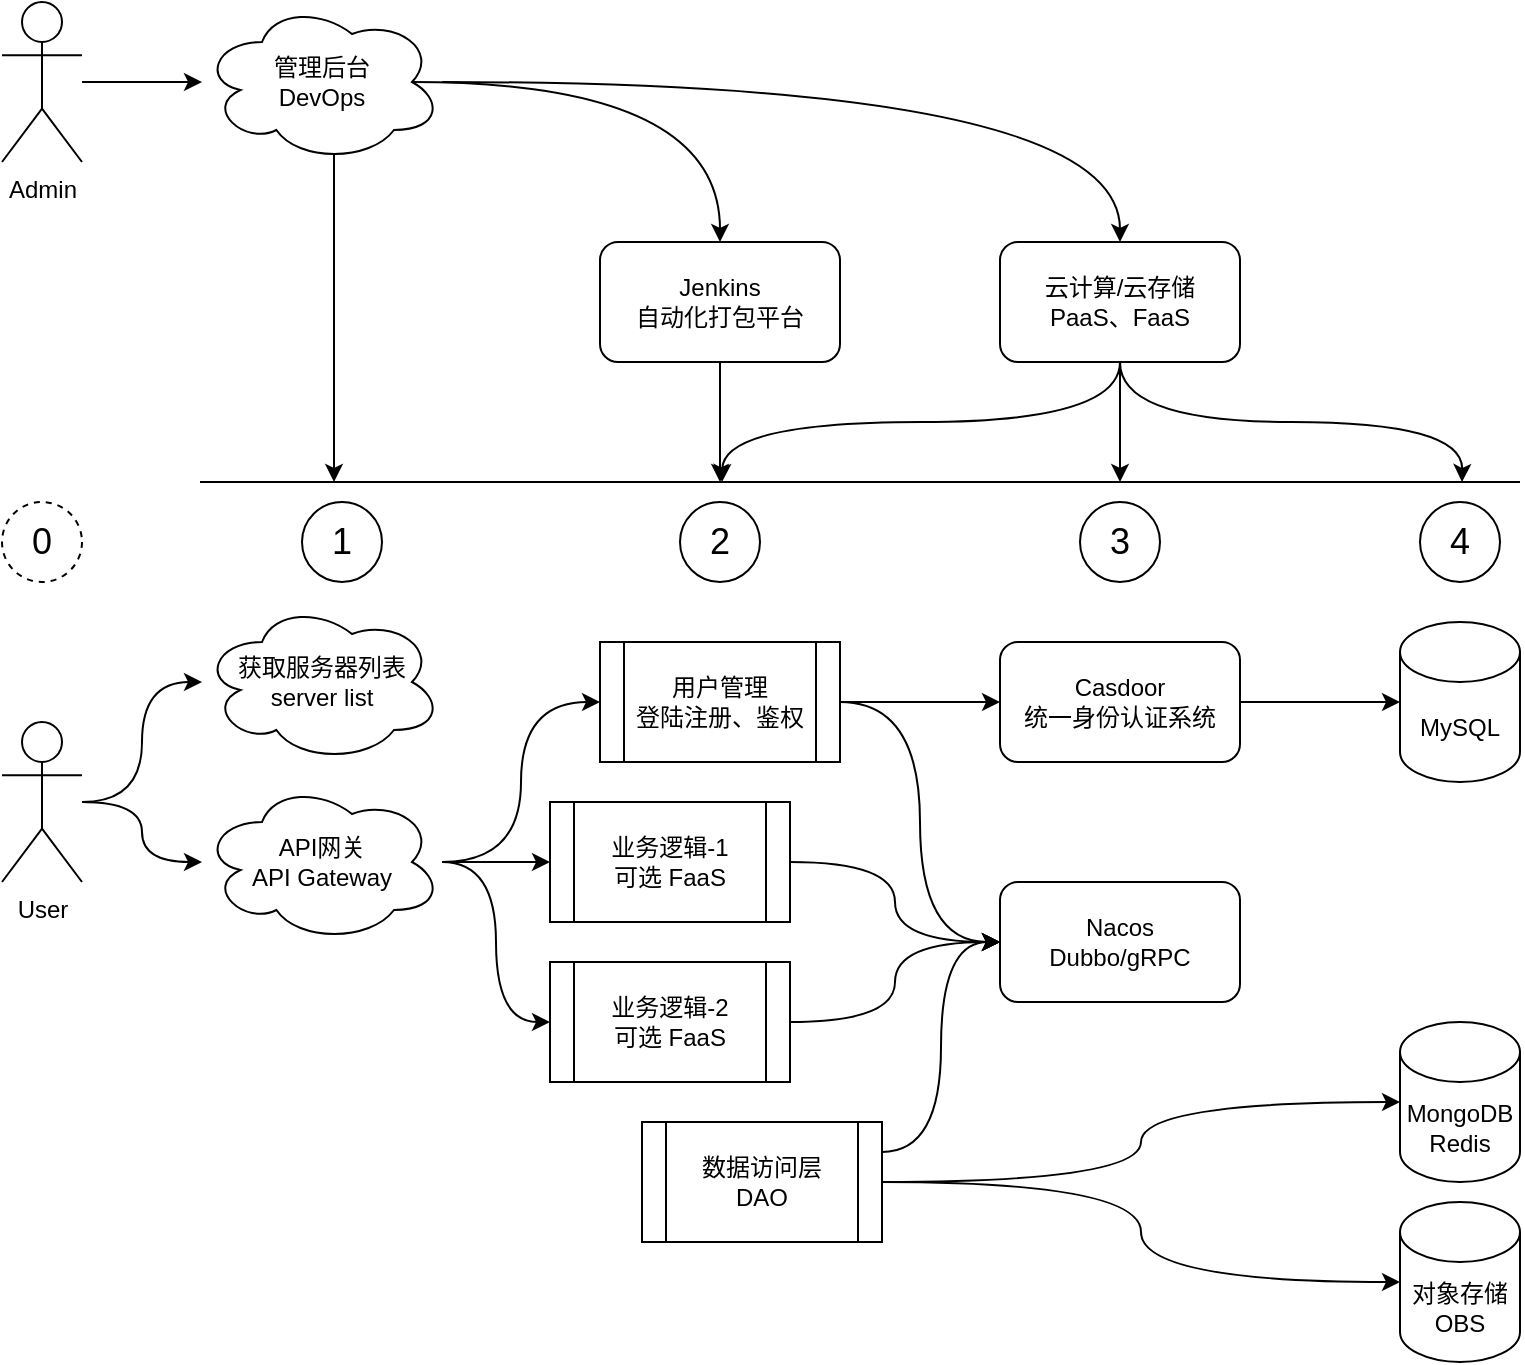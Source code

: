 <mxfile version="20.8.16" type="device"><diagram name="第 1 页" id="Ww32gDRJ62vKN7BSQugI"><mxGraphModel dx="1098" dy="988" grid="1" gridSize="10" guides="1" tooltips="1" connect="1" arrows="1" fold="1" page="1" pageScale="1" pageWidth="827" pageHeight="1169" math="0" shadow="0"><root><mxCell id="0"/><mxCell id="1" parent="0"/><mxCell id="_gXTuckroxzjTSQiGxNQ-3" style="edgeStyle=orthogonalEdgeStyle;rounded=0;orthogonalLoop=1;jettySize=auto;html=1;curved=1;" parent="1" source="_gXTuckroxzjTSQiGxNQ-1" target="_gXTuckroxzjTSQiGxNQ-2" edge="1"><mxGeometry relative="1" as="geometry"/></mxCell><mxCell id="_gXTuckroxzjTSQiGxNQ-30" style="edgeStyle=orthogonalEdgeStyle;curved=1;rounded=0;orthogonalLoop=1;jettySize=auto;html=1;" parent="1" source="_gXTuckroxzjTSQiGxNQ-1" target="_gXTuckroxzjTSQiGxNQ-28" edge="1"><mxGeometry relative="1" as="geometry"/></mxCell><mxCell id="_gXTuckroxzjTSQiGxNQ-1" value="User" style="shape=umlActor;verticalLabelPosition=bottom;verticalAlign=top;html=1;outlineConnect=0;" parent="1" vertex="1"><mxGeometry x="20" y="400" width="40" height="80" as="geometry"/></mxCell><mxCell id="_gXTuckroxzjTSQiGxNQ-7" style="edgeStyle=orthogonalEdgeStyle;rounded=0;orthogonalLoop=1;jettySize=auto;html=1;entryX=0;entryY=0.5;entryDx=0;entryDy=0;curved=1;" parent="1" source="_gXTuckroxzjTSQiGxNQ-2" target="_gXTuckroxzjTSQiGxNQ-6" edge="1"><mxGeometry relative="1" as="geometry"/></mxCell><mxCell id="_gXTuckroxzjTSQiGxNQ-9" style="edgeStyle=orthogonalEdgeStyle;rounded=0;orthogonalLoop=1;jettySize=auto;html=1;entryX=0;entryY=0.5;entryDx=0;entryDy=0;curved=1;" parent="1" source="_gXTuckroxzjTSQiGxNQ-2" target="_gXTuckroxzjTSQiGxNQ-8" edge="1"><mxGeometry relative="1" as="geometry"/></mxCell><mxCell id="_gXTuckroxzjTSQiGxNQ-11" style="edgeStyle=orthogonalEdgeStyle;rounded=0;orthogonalLoop=1;jettySize=auto;html=1;entryX=0;entryY=0.5;entryDx=0;entryDy=0;curved=1;" parent="1" source="_gXTuckroxzjTSQiGxNQ-2" target="_gXTuckroxzjTSQiGxNQ-10" edge="1"><mxGeometry relative="1" as="geometry"/></mxCell><mxCell id="_gXTuckroxzjTSQiGxNQ-2" value="API网关&lt;br&gt;API Gateway" style="ellipse;shape=cloud;whiteSpace=wrap;html=1;" parent="1" vertex="1"><mxGeometry x="120" y="430" width="120" height="80" as="geometry"/></mxCell><mxCell id="_gXTuckroxzjTSQiGxNQ-14" value="" style="edgeStyle=orthogonalEdgeStyle;rounded=0;orthogonalLoop=1;jettySize=auto;html=1;curved=1;" parent="1" source="_gXTuckroxzjTSQiGxNQ-6" target="_gXTuckroxzjTSQiGxNQ-13" edge="1"><mxGeometry relative="1" as="geometry"/></mxCell><mxCell id="_gXTuckroxzjTSQiGxNQ-18" style="edgeStyle=orthogonalEdgeStyle;rounded=0;orthogonalLoop=1;jettySize=auto;html=1;exitX=1;exitY=0.5;exitDx=0;exitDy=0;entryX=0;entryY=0.5;entryDx=0;entryDy=0;curved=1;" parent="1" source="_gXTuckroxzjTSQiGxNQ-6" target="_gXTuckroxzjTSQiGxNQ-17" edge="1"><mxGeometry relative="1" as="geometry"/></mxCell><mxCell id="_gXTuckroxzjTSQiGxNQ-6" value="用户管理&lt;br&gt;登陆注册、鉴权" style="shape=process;whiteSpace=wrap;html=1;backgroundOutline=1;" parent="1" vertex="1"><mxGeometry x="319" y="360" width="120" height="60" as="geometry"/></mxCell><mxCell id="_gXTuckroxzjTSQiGxNQ-19" style="edgeStyle=orthogonalEdgeStyle;curved=1;rounded=0;orthogonalLoop=1;jettySize=auto;html=1;exitX=1;exitY=0.5;exitDx=0;exitDy=0;entryX=0;entryY=0.5;entryDx=0;entryDy=0;" parent="1" source="_gXTuckroxzjTSQiGxNQ-8" target="_gXTuckroxzjTSQiGxNQ-17" edge="1"><mxGeometry relative="1" as="geometry"/></mxCell><mxCell id="_gXTuckroxzjTSQiGxNQ-8" value="业务逻辑-1&lt;br&gt;可选 FaaS" style="shape=process;whiteSpace=wrap;html=1;backgroundOutline=1;" parent="1" vertex="1"><mxGeometry x="294" y="440" width="120" height="60" as="geometry"/></mxCell><mxCell id="_gXTuckroxzjTSQiGxNQ-20" style="edgeStyle=orthogonalEdgeStyle;curved=1;rounded=0;orthogonalLoop=1;jettySize=auto;html=1;exitX=1;exitY=0.5;exitDx=0;exitDy=0;entryX=0;entryY=0.5;entryDx=0;entryDy=0;" parent="1" source="_gXTuckroxzjTSQiGxNQ-10" target="_gXTuckroxzjTSQiGxNQ-17" edge="1"><mxGeometry relative="1" as="geometry"/></mxCell><mxCell id="_gXTuckroxzjTSQiGxNQ-10" value="业务逻辑-2&lt;br&gt;可选 FaaS" style="shape=process;whiteSpace=wrap;html=1;backgroundOutline=1;" parent="1" vertex="1"><mxGeometry x="294" y="520" width="120" height="60" as="geometry"/></mxCell><mxCell id="_gXTuckroxzjTSQiGxNQ-16" style="edgeStyle=orthogonalEdgeStyle;rounded=0;orthogonalLoop=1;jettySize=auto;html=1;entryX=0;entryY=0.5;entryDx=0;entryDy=0;entryPerimeter=0;" parent="1" source="_gXTuckroxzjTSQiGxNQ-13" target="_gXTuckroxzjTSQiGxNQ-15" edge="1"><mxGeometry relative="1" as="geometry"/></mxCell><mxCell id="_gXTuckroxzjTSQiGxNQ-13" value="&lt;div&gt;Casdoor&lt;/div&gt;&lt;div&gt;统一身份认证系统&lt;/div&gt;" style="rounded=1;whiteSpace=wrap;html=1;" parent="1" vertex="1"><mxGeometry x="519" y="360" width="120" height="60" as="geometry"/></mxCell><mxCell id="_gXTuckroxzjTSQiGxNQ-15" value="MySQL" style="shape=cylinder3;whiteSpace=wrap;html=1;boundedLbl=1;backgroundOutline=1;size=15;" parent="1" vertex="1"><mxGeometry x="719" y="350" width="60" height="80" as="geometry"/></mxCell><mxCell id="_gXTuckroxzjTSQiGxNQ-17" value="Nacos&lt;br&gt;Dubbo/gRPC" style="rounded=1;whiteSpace=wrap;html=1;" parent="1" vertex="1"><mxGeometry x="519" y="480" width="120" height="60" as="geometry"/></mxCell><mxCell id="_gXTuckroxzjTSQiGxNQ-22" value="MongoDB&lt;br&gt;Redis" style="shape=cylinder3;whiteSpace=wrap;html=1;boundedLbl=1;backgroundOutline=1;size=15;" parent="1" vertex="1"><mxGeometry x="719" y="550" width="60" height="80" as="geometry"/></mxCell><mxCell id="_gXTuckroxzjTSQiGxNQ-24" style="edgeStyle=orthogonalEdgeStyle;curved=1;rounded=0;orthogonalLoop=1;jettySize=auto;html=1;exitX=1;exitY=0.25;exitDx=0;exitDy=0;entryX=0;entryY=0.5;entryDx=0;entryDy=0;" parent="1" source="_gXTuckroxzjTSQiGxNQ-23" target="_gXTuckroxzjTSQiGxNQ-17" edge="1"><mxGeometry relative="1" as="geometry"/></mxCell><mxCell id="_gXTuckroxzjTSQiGxNQ-25" style="edgeStyle=orthogonalEdgeStyle;curved=1;rounded=0;orthogonalLoop=1;jettySize=auto;html=1;exitX=1;exitY=0.5;exitDx=0;exitDy=0;entryX=0;entryY=0.5;entryDx=0;entryDy=0;entryPerimeter=0;" parent="1" source="_gXTuckroxzjTSQiGxNQ-23" target="_gXTuckroxzjTSQiGxNQ-22" edge="1"><mxGeometry relative="1" as="geometry"/></mxCell><mxCell id="_gXTuckroxzjTSQiGxNQ-27" style="edgeStyle=orthogonalEdgeStyle;curved=1;rounded=0;orthogonalLoop=1;jettySize=auto;html=1;exitX=1;exitY=0.5;exitDx=0;exitDy=0;entryX=0;entryY=0.5;entryDx=0;entryDy=0;entryPerimeter=0;" parent="1" source="_gXTuckroxzjTSQiGxNQ-23" target="_gXTuckroxzjTSQiGxNQ-26" edge="1"><mxGeometry relative="1" as="geometry"/></mxCell><mxCell id="_gXTuckroxzjTSQiGxNQ-23" value="数据访问层&lt;br&gt;DAO" style="shape=process;whiteSpace=wrap;html=1;backgroundOutline=1;" parent="1" vertex="1"><mxGeometry x="340" y="600" width="120" height="60" as="geometry"/></mxCell><mxCell id="_gXTuckroxzjTSQiGxNQ-26" value="对象存储&lt;br&gt;OBS" style="shape=cylinder3;whiteSpace=wrap;html=1;boundedLbl=1;backgroundOutline=1;size=15;" parent="1" vertex="1"><mxGeometry x="719" y="640" width="60" height="80" as="geometry"/></mxCell><mxCell id="_gXTuckroxzjTSQiGxNQ-28" value="获取服务器列表&lt;br&gt;server list" style="ellipse;shape=cloud;whiteSpace=wrap;html=1;" parent="1" vertex="1"><mxGeometry x="120" y="340" width="120" height="80" as="geometry"/></mxCell><mxCell id="_gXTuckroxzjTSQiGxNQ-46" style="edgeStyle=orthogonalEdgeStyle;curved=1;rounded=0;orthogonalLoop=1;jettySize=auto;html=1;" parent="1" source="_gXTuckroxzjTSQiGxNQ-43" target="_gXTuckroxzjTSQiGxNQ-45" edge="1"><mxGeometry relative="1" as="geometry"/></mxCell><mxCell id="_gXTuckroxzjTSQiGxNQ-43" value="Admin" style="shape=umlActor;verticalLabelPosition=bottom;verticalAlign=top;html=1;outlineConnect=0;" parent="1" vertex="1"><mxGeometry x="20" y="40" width="40" height="80" as="geometry"/></mxCell><mxCell id="_gXTuckroxzjTSQiGxNQ-50" style="edgeStyle=orthogonalEdgeStyle;curved=1;rounded=0;orthogonalLoop=1;jettySize=auto;html=1;" parent="1" source="_gXTuckroxzjTSQiGxNQ-45" target="_gXTuckroxzjTSQiGxNQ-60" edge="1"><mxGeometry relative="1" as="geometry"><mxPoint x="580" y="160" as="targetPoint"/></mxGeometry></mxCell><mxCell id="_gXTuckroxzjTSQiGxNQ-52" style="edgeStyle=orthogonalEdgeStyle;curved=1;rounded=0;orthogonalLoop=1;jettySize=auto;html=1;exitX=0.875;exitY=0.5;exitDx=0;exitDy=0;exitPerimeter=0;" parent="1" source="_gXTuckroxzjTSQiGxNQ-45" target="_gXTuckroxzjTSQiGxNQ-54" edge="1"><mxGeometry relative="1" as="geometry"><mxPoint x="380" y="200" as="targetPoint"/></mxGeometry></mxCell><mxCell id="_gXTuckroxzjTSQiGxNQ-67" style="edgeStyle=orthogonalEdgeStyle;curved=1;rounded=0;orthogonalLoop=1;jettySize=auto;html=1;exitX=0.55;exitY=0.95;exitDx=0;exitDy=0;exitPerimeter=0;" parent="1" source="_gXTuckroxzjTSQiGxNQ-45" edge="1"><mxGeometry relative="1" as="geometry"><mxPoint x="186" y="280" as="targetPoint"/></mxGeometry></mxCell><mxCell id="_gXTuckroxzjTSQiGxNQ-45" value="管理后台&lt;br&gt;DevOps" style="ellipse;shape=cloud;whiteSpace=wrap;html=1;" parent="1" vertex="1"><mxGeometry x="120" y="40" width="120" height="80" as="geometry"/></mxCell><mxCell id="_gXTuckroxzjTSQiGxNQ-59" style="edgeStyle=orthogonalEdgeStyle;curved=1;rounded=0;orthogonalLoop=1;jettySize=auto;html=1;exitX=0.5;exitY=1;exitDx=0;exitDy=0;" parent="1" source="_gXTuckroxzjTSQiGxNQ-54" edge="1"><mxGeometry relative="1" as="geometry"><mxPoint x="379" y="280" as="targetPoint"/></mxGeometry></mxCell><mxCell id="_gXTuckroxzjTSQiGxNQ-54" value="Jenkins&lt;br&gt;自动化打包平台" style="rounded=1;whiteSpace=wrap;html=1;" parent="1" vertex="1"><mxGeometry x="319" y="160" width="120" height="60" as="geometry"/></mxCell><mxCell id="_gXTuckroxzjTSQiGxNQ-58" value="" style="endArrow=none;html=1;rounded=0;curved=1;" parent="1" edge="1"><mxGeometry width="50" height="50" relative="1" as="geometry"><mxPoint x="119" y="280" as="sourcePoint"/><mxPoint x="779" y="280" as="targetPoint"/></mxGeometry></mxCell><mxCell id="_gXTuckroxzjTSQiGxNQ-62" style="edgeStyle=orthogonalEdgeStyle;curved=1;rounded=0;orthogonalLoop=1;jettySize=auto;html=1;exitX=0.5;exitY=1;exitDx=0;exitDy=0;" parent="1" source="_gXTuckroxzjTSQiGxNQ-60" edge="1"><mxGeometry relative="1" as="geometry"><mxPoint x="579" y="280" as="targetPoint"/></mxGeometry></mxCell><mxCell id="_gXTuckroxzjTSQiGxNQ-65" style="edgeStyle=orthogonalEdgeStyle;curved=1;rounded=0;orthogonalLoop=1;jettySize=auto;html=1;exitX=0.5;exitY=1;exitDx=0;exitDy=0;" parent="1" source="_gXTuckroxzjTSQiGxNQ-60" edge="1"><mxGeometry relative="1" as="geometry"><mxPoint x="380" y="280" as="targetPoint"/></mxGeometry></mxCell><mxCell id="_gXTuckroxzjTSQiGxNQ-66" style="edgeStyle=orthogonalEdgeStyle;curved=1;rounded=0;orthogonalLoop=1;jettySize=auto;html=1;exitX=0.5;exitY=1;exitDx=0;exitDy=0;" parent="1" source="_gXTuckroxzjTSQiGxNQ-60" edge="1"><mxGeometry relative="1" as="geometry"><mxPoint x="750" y="280" as="targetPoint"/></mxGeometry></mxCell><mxCell id="_gXTuckroxzjTSQiGxNQ-60" value="云计算/云存储&lt;br&gt;PaaS、FaaS" style="rounded=1;whiteSpace=wrap;html=1;" parent="1" vertex="1"><mxGeometry x="519" y="160" width="120" height="60" as="geometry"/></mxCell><mxCell id="fXTO_iARuXPMxme7xE5P-1" value="1" style="ellipse;whiteSpace=wrap;html=1;aspect=fixed;fontSize=18;" parent="1" vertex="1"><mxGeometry x="170" y="290" width="40" height="40" as="geometry"/></mxCell><mxCell id="fXTO_iARuXPMxme7xE5P-2" value="2" style="ellipse;whiteSpace=wrap;html=1;aspect=fixed;fontSize=18;" parent="1" vertex="1"><mxGeometry x="359" y="290" width="40" height="40" as="geometry"/></mxCell><mxCell id="fXTO_iARuXPMxme7xE5P-3" value="3" style="ellipse;whiteSpace=wrap;html=1;aspect=fixed;fontSize=18;" parent="1" vertex="1"><mxGeometry x="559" y="290" width="40" height="40" as="geometry"/></mxCell><mxCell id="fXTO_iARuXPMxme7xE5P-4" value="4" style="ellipse;whiteSpace=wrap;html=1;aspect=fixed;fontSize=18;" parent="1" vertex="1"><mxGeometry x="729" y="290" width="40" height="40" as="geometry"/></mxCell><mxCell id="fXTO_iARuXPMxme7xE5P-5" value="0" style="ellipse;whiteSpace=wrap;html=1;aspect=fixed;fontSize=18;dashed=1;" parent="1" vertex="1"><mxGeometry x="20" y="290" width="40" height="40" as="geometry"/></mxCell></root></mxGraphModel></diagram></mxfile>